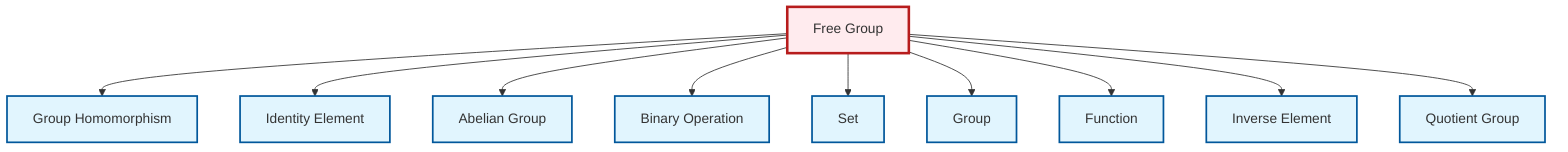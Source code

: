 graph TD
    classDef definition fill:#e1f5fe,stroke:#01579b,stroke-width:2px
    classDef theorem fill:#f3e5f5,stroke:#4a148c,stroke-width:2px
    classDef axiom fill:#fff3e0,stroke:#e65100,stroke-width:2px
    classDef example fill:#e8f5e9,stroke:#1b5e20,stroke-width:2px
    classDef current fill:#ffebee,stroke:#b71c1c,stroke-width:3px
    def-function["Function"]:::definition
    def-identity-element["Identity Element"]:::definition
    def-inverse-element["Inverse Element"]:::definition
    def-quotient-group["Quotient Group"]:::definition
    def-set["Set"]:::definition
    def-free-group["Free Group"]:::definition
    def-group["Group"]:::definition
    def-homomorphism["Group Homomorphism"]:::definition
    def-binary-operation["Binary Operation"]:::definition
    def-abelian-group["Abelian Group"]:::definition
    def-free-group --> def-homomorphism
    def-free-group --> def-identity-element
    def-free-group --> def-abelian-group
    def-free-group --> def-binary-operation
    def-free-group --> def-set
    def-free-group --> def-group
    def-free-group --> def-function
    def-free-group --> def-inverse-element
    def-free-group --> def-quotient-group
    class def-free-group current